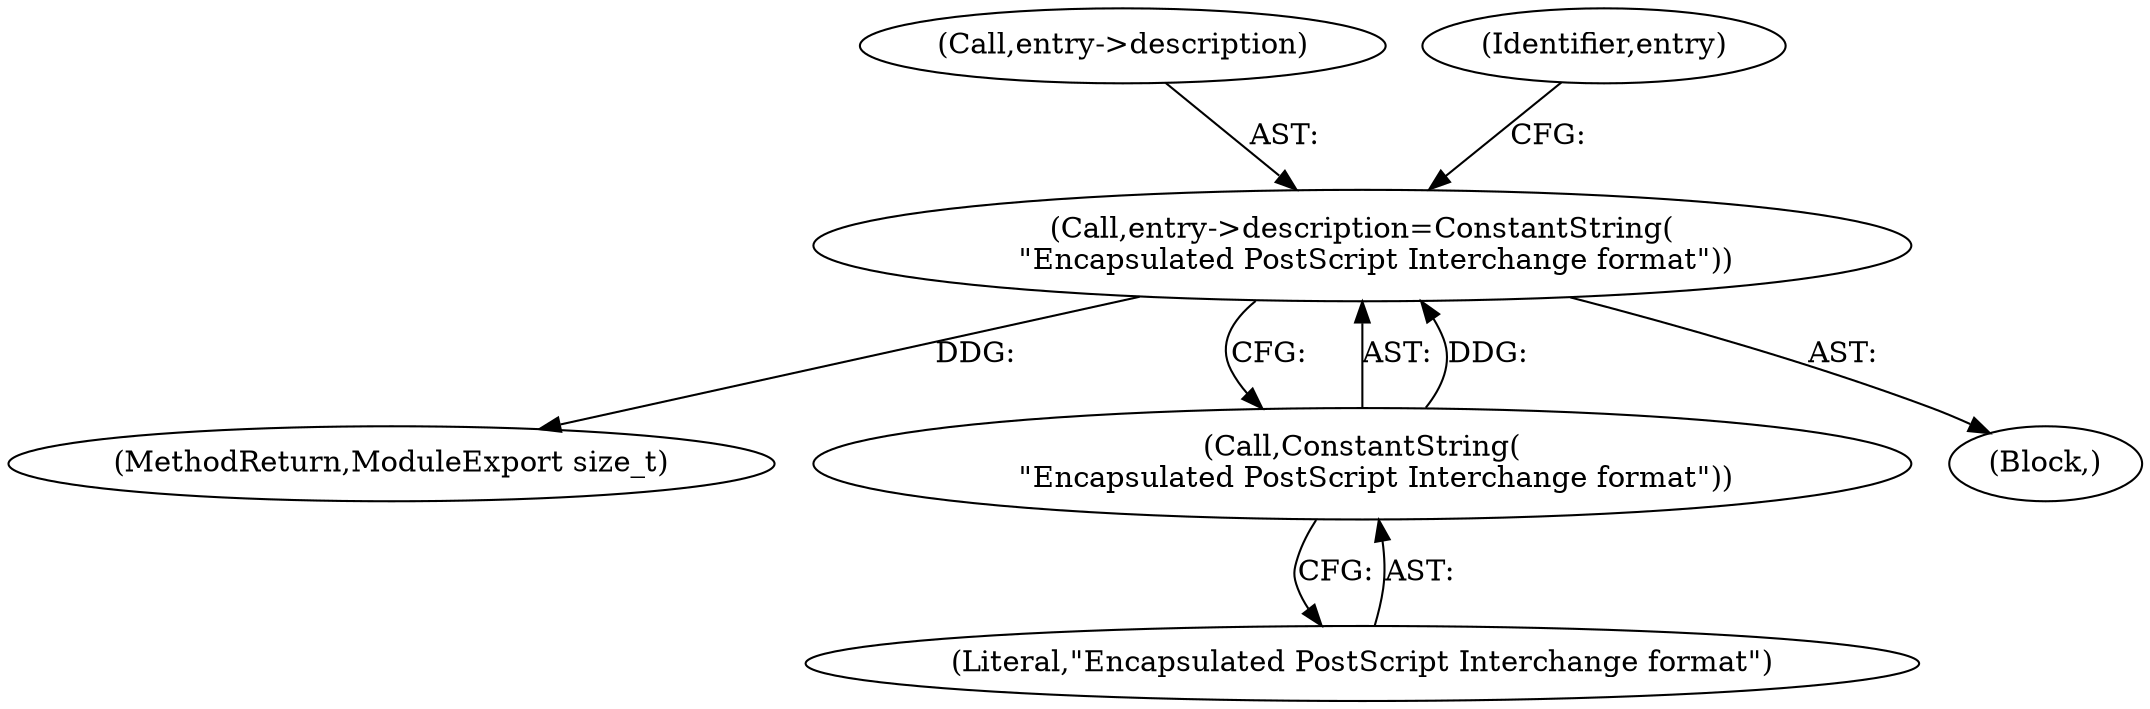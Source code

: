 digraph "0_ImageMagick_8598a497e2d1f556a34458cf54b40ba40674734c_0@pointer" {
"1000149" [label="(Call,entry->description=ConstantString(\n   \"Encapsulated PostScript Interchange format\"))"];
"1000153" [label="(Call,ConstantString(\n   \"Encapsulated PostScript Interchange format\"))"];
"1000150" [label="(Call,entry->description)"];
"1000154" [label="(Literal,\"Encapsulated PostScript Interchange format\")"];
"1000436" [label="(MethodReturn,ModuleExport size_t)"];
"1000149" [label="(Call,entry->description=ConstantString(\n   \"Encapsulated PostScript Interchange format\"))"];
"1000102" [label="(Block,)"];
"1000153" [label="(Call,ConstantString(\n   \"Encapsulated PostScript Interchange format\"))"];
"1000157" [label="(Identifier,entry)"];
"1000149" -> "1000102"  [label="AST: "];
"1000149" -> "1000153"  [label="CFG: "];
"1000150" -> "1000149"  [label="AST: "];
"1000153" -> "1000149"  [label="AST: "];
"1000157" -> "1000149"  [label="CFG: "];
"1000149" -> "1000436"  [label="DDG: "];
"1000153" -> "1000149"  [label="DDG: "];
"1000153" -> "1000154"  [label="CFG: "];
"1000154" -> "1000153"  [label="AST: "];
}

